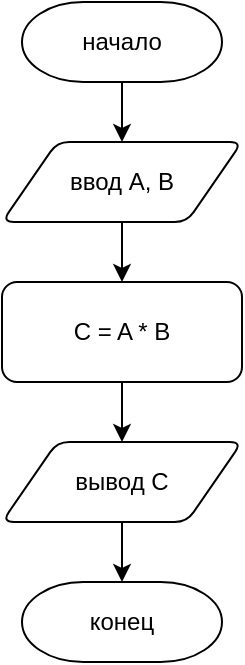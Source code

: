 <mxfile version="20.3.6" type="device"><diagram id="C5RBs43oDa-KdzZeNtuy" name="Page-1"><mxGraphModel dx="474" dy="377" grid="1" gridSize="10" guides="1" tooltips="1" connect="1" arrows="1" fold="1" page="1" pageScale="1" pageWidth="827" pageHeight="1169" math="0" shadow="0"><root><mxCell id="WIyWlLk6GJQsqaUBKTNV-0"/><mxCell id="WIyWlLk6GJQsqaUBKTNV-1" parent="WIyWlLk6GJQsqaUBKTNV-0"/><mxCell id="UOh9LEz2UZDco3qDlCCQ-11" style="edgeStyle=orthogonalEdgeStyle;rounded=0;orthogonalLoop=1;jettySize=auto;html=1;entryX=0.5;entryY=0;entryDx=0;entryDy=0;" edge="1" parent="WIyWlLk6GJQsqaUBKTNV-1" source="WIyWlLk6GJQsqaUBKTNV-7" target="UOh9LEz2UZDco3qDlCCQ-10"><mxGeometry relative="1" as="geometry"/></mxCell><mxCell id="WIyWlLk6GJQsqaUBKTNV-7" value="C = A * B" style="rounded=1;whiteSpace=wrap;html=1;fontSize=12;glass=0;strokeWidth=1;shadow=0;" parent="WIyWlLk6GJQsqaUBKTNV-1" vertex="1"><mxGeometry x="160" y="150" width="120" height="50" as="geometry"/></mxCell><mxCell id="UOh9LEz2UZDco3qDlCCQ-3" style="edgeStyle=orthogonalEdgeStyle;rounded=0;orthogonalLoop=1;jettySize=auto;html=1;entryX=0.5;entryY=0;entryDx=0;entryDy=0;" edge="1" parent="WIyWlLk6GJQsqaUBKTNV-1" source="UOh9LEz2UZDco3qDlCCQ-0"><mxGeometry relative="1" as="geometry"><mxPoint x="220" y="80" as="targetPoint"/></mxGeometry></mxCell><mxCell id="UOh9LEz2UZDco3qDlCCQ-0" value="начало" style="strokeWidth=1;html=1;shape=mxgraph.flowchart.terminator;whiteSpace=wrap;" vertex="1" parent="WIyWlLk6GJQsqaUBKTNV-1"><mxGeometry x="170" y="10" width="100" height="40" as="geometry"/></mxCell><mxCell id="UOh9LEz2UZDco3qDlCCQ-8" style="edgeStyle=orthogonalEdgeStyle;rounded=0;orthogonalLoop=1;jettySize=auto;html=1;entryX=0.5;entryY=0;entryDx=0;entryDy=0;" edge="1" parent="WIyWlLk6GJQsqaUBKTNV-1" source="UOh9LEz2UZDco3qDlCCQ-6" target="WIyWlLk6GJQsqaUBKTNV-7"><mxGeometry relative="1" as="geometry"/></mxCell><mxCell id="UOh9LEz2UZDco3qDlCCQ-6" value="ввод A, B" style="shape=parallelogram;html=1;strokeWidth=1;perimeter=parallelogramPerimeter;whiteSpace=wrap;rounded=1;arcSize=12;size=0.23;" vertex="1" parent="WIyWlLk6GJQsqaUBKTNV-1"><mxGeometry x="160" y="80" width="120" height="40" as="geometry"/></mxCell><mxCell id="UOh9LEz2UZDco3qDlCCQ-14" style="edgeStyle=orthogonalEdgeStyle;rounded=0;orthogonalLoop=1;jettySize=auto;html=1;entryX=0.5;entryY=0;entryDx=0;entryDy=0;entryPerimeter=0;" edge="1" parent="WIyWlLk6GJQsqaUBKTNV-1" source="UOh9LEz2UZDco3qDlCCQ-10" target="UOh9LEz2UZDco3qDlCCQ-12"><mxGeometry relative="1" as="geometry"/></mxCell><mxCell id="UOh9LEz2UZDco3qDlCCQ-10" value="вывод C" style="shape=parallelogram;html=1;strokeWidth=1;perimeter=parallelogramPerimeter;whiteSpace=wrap;rounded=1;arcSize=12;size=0.23;" vertex="1" parent="WIyWlLk6GJQsqaUBKTNV-1"><mxGeometry x="160" y="230" width="120" height="40" as="geometry"/></mxCell><mxCell id="UOh9LEz2UZDco3qDlCCQ-12" value="конец" style="strokeWidth=1;html=1;shape=mxgraph.flowchart.terminator;whiteSpace=wrap;" vertex="1" parent="WIyWlLk6GJQsqaUBKTNV-1"><mxGeometry x="170" y="300" width="100" height="40" as="geometry"/></mxCell></root></mxGraphModel></diagram></mxfile>